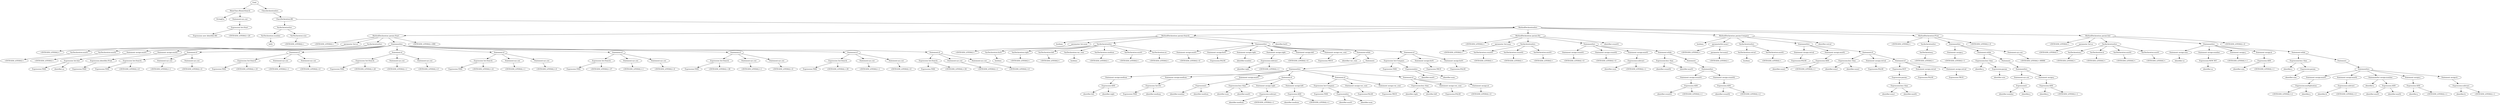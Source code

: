 digraph {
n0 [label="Goal:"];
n1 [label="MainClass:BinarySearch"];
n2 [label="String[]:a"];
n1 -> n2
n3 [label="Statement:sys.out"];
n4 [label="Expression list:Start"];
n5 [label="Expression new identifier:BS"];
n4 -> n5
n6 [label="<INTEGER_LITERAL>:20"];
n4 -> n6
n3 -> n4
n1 -> n3
n0 -> n1
n7 [label="Classdeclarationlist:"];
n8 [label="ClassDeclaration:BS"];
n9 [label="Vardeclarationlist:"];
n10 [label="VarDeclaration:number"];
n11 [label="Int[]:"];
n10 -> n11
n9 -> n10
n12 [label="VarDeclaration:size"];
n13 [label="<INTEGER_LITERAL>:"];
n12 -> n13
n9 -> n12
n8 -> n9
n14 [label="MethodDeclarationlist:"];
n15 [label="MethodDeclaration param:Start"];
n16 [label="<INTEGER_LITERAL>:"];
n15 -> n16
n17 [label="parameter list:sz"];
n18 [label="<INTEGER_LITERAL>:"];
n17 -> n18
n15 -> n17
n19 [label="Vardeclarationlist:"];
n20 [label="VarDeclaration:aux01"];
n21 [label="<INTEGER_LITERAL>:"];
n20 -> n21
n19 -> n20
n22 [label="VarDeclaration:aux02"];
n23 [label="<INTEGER_LITERAL>:"];
n22 -> n23
n19 -> n22
n15 -> n19
n24 [label="Statementlist:"];
n25 [label="Statement assign:aux01"];
n26 [label="Expression list:Init"];
n27 [label="Expression:THIS"];
n26 -> n27
n28 [label="identifier:sz"];
n26 -> n28
n25 -> n26
n24 -> n25
n29 [label="Statement assign:aux02"];
n30 [label="Expression.identifier:Print"];
n31 [label="Expression:THIS"];
n30 -> n31
n29 -> n30
n24 -> n29
n32 [label="Statement:if"];
n33 [label="Expression list:Search"];
n34 [label="Expression:THIS"];
n33 -> n34
n35 [label="<INTEGER_LITERAL>:8"];
n33 -> n35
n32 -> n33
n36 [label="Statement:sys.out"];
n37 [label="<INTEGER_LITERAL>:1"];
n36 -> n37
n32 -> n36
n38 [label="Statement:sys.out"];
n39 [label="<INTEGER_LITERAL>:0"];
n38 -> n39
n32 -> n38
n24 -> n32
n40 [label="Statement:if"];
n41 [label="Expression list:Search"];
n42 [label="Expression:THIS"];
n41 -> n42
n43 [label="<INTEGER_LITERAL>:19"];
n41 -> n43
n40 -> n41
n44 [label="Statement:sys.out"];
n45 [label="<INTEGER_LITERAL>:1"];
n44 -> n45
n40 -> n44
n46 [label="Statement:sys.out"];
n47 [label="<INTEGER_LITERAL>:0"];
n46 -> n47
n40 -> n46
n24 -> n40
n48 [label="Statement:if"];
n49 [label="Expression list:Search"];
n50 [label="Expression:THIS"];
n49 -> n50
n51 [label="<INTEGER_LITERAL>:20"];
n49 -> n51
n48 -> n49
n52 [label="Statement:sys.out"];
n53 [label="<INTEGER_LITERAL>:1"];
n52 -> n53
n48 -> n52
n54 [label="Statement:sys.out"];
n55 [label="<INTEGER_LITERAL>:0"];
n54 -> n55
n48 -> n54
n24 -> n48
n56 [label="Statement:if"];
n57 [label="Expression list:Search"];
n58 [label="Expression:THIS"];
n57 -> n58
n59 [label="<INTEGER_LITERAL>:21"];
n57 -> n59
n56 -> n57
n60 [label="Statement:sys.out"];
n61 [label="<INTEGER_LITERAL>:1"];
n60 -> n61
n56 -> n60
n62 [label="Statement:sys.out"];
n63 [label="<INTEGER_LITERAL>:0"];
n62 -> n63
n56 -> n62
n24 -> n56
n64 [label="Statement:if"];
n65 [label="Expression list:Search"];
n66 [label="Expression:THIS"];
n65 -> n66
n67 [label="<INTEGER_LITERAL>:37"];
n65 -> n67
n64 -> n65
n68 [label="Statement:sys.out"];
n69 [label="<INTEGER_LITERAL>:1"];
n68 -> n69
n64 -> n68
n70 [label="Statement:sys.out"];
n71 [label="<INTEGER_LITERAL>:0"];
n70 -> n71
n64 -> n70
n24 -> n64
n72 [label="Statement:if"];
n73 [label="Expression list:Search"];
n74 [label="Expression:THIS"];
n73 -> n74
n75 [label="<INTEGER_LITERAL>:38"];
n73 -> n75
n72 -> n73
n76 [label="Statement:sys.out"];
n77 [label="<INTEGER_LITERAL>:1"];
n76 -> n77
n72 -> n76
n78 [label="Statement:sys.out"];
n79 [label="<INTEGER_LITERAL>:0"];
n78 -> n79
n72 -> n78
n24 -> n72
n80 [label="Statement:if"];
n81 [label="Expression list:Search"];
n82 [label="Expression:THIS"];
n81 -> n82
n83 [label="<INTEGER_LITERAL>:39"];
n81 -> n83
n80 -> n81
n84 [label="Statement:sys.out"];
n85 [label="<INTEGER_LITERAL>:1"];
n84 -> n85
n80 -> n84
n86 [label="Statement:sys.out"];
n87 [label="<INTEGER_LITERAL>:0"];
n86 -> n87
n80 -> n86
n24 -> n80
n88 [label="Statement:if"];
n89 [label="Expression list:Search"];
n90 [label="Expression:THIS"];
n89 -> n90
n91 [label="<INTEGER_LITERAL>:50"];
n89 -> n91
n88 -> n89
n92 [label="Statement:sys.out"];
n93 [label="<INTEGER_LITERAL>:1"];
n92 -> n93
n88 -> n92
n94 [label="Statement:sys.out"];
n95 [label="<INTEGER_LITERAL>:0"];
n94 -> n95
n88 -> n94
n24 -> n88
n15 -> n24
n96 [label="<INTEGER_LITERAL>:999"];
n15 -> n96
n14 -> n15
n97 [label="MethodDeclaration param:Search"];
n98 [label="boolean:"];
n97 -> n98
n99 [label="parameter list:num"];
n100 [label="<INTEGER_LITERAL>:"];
n99 -> n100
n97 -> n99
n101 [label="Vardeclarationlist:"];
n102 [label="VarDeclaration:bs01"];
n103 [label="boolean:"];
n102 -> n103
n101 -> n102
n104 [label="VarDeclaration:right"];
n105 [label="<INTEGER_LITERAL>:"];
n104 -> n105
n101 -> n104
n106 [label="VarDeclaration:left"];
n107 [label="<INTEGER_LITERAL>:"];
n106 -> n107
n101 -> n106
n108 [label="VarDeclaration:var_cont"];
n109 [label="boolean:"];
n108 -> n109
n101 -> n108
n110 [label="VarDeclaration:medium"];
n111 [label="<INTEGER_LITERAL>:"];
n110 -> n111
n101 -> n110
n112 [label="VarDeclaration:aux01"];
n113 [label="<INTEGER_LITERAL>:"];
n112 -> n113
n101 -> n112
n114 [label="VarDeclaration:nt"];
n115 [label="<INTEGER_LITERAL>:"];
n114 -> n115
n101 -> n114
n97 -> n101
n116 [label="Statementlist:"];
n117 [label="Statement assign:aux01"];
n118 [label="<INTEGER_LITERAL>:0"];
n117 -> n118
n116 -> n117
n119 [label="Statement assign:bs01"];
n120 [label="Expression:FALSE"];
n119 -> n120
n116 -> n119
n121 [label="Statement assign:right"];
n122 [label="identifier:number"];
n121 -> n122
n116 -> n121
n123 [label="Statement assign:right"];
n124 [label="Expression:subtract"];
n125 [label="identifier:right"];
n124 -> n125
n126 [label="<INTEGER_LITERAL>:1"];
n124 -> n126
n123 -> n124
n116 -> n123
n127 [label="Statement assign:left"];
n128 [label="<INTEGER_LITERAL>:0"];
n127 -> n128
n116 -> n127
n129 [label="Statement assign:var_cont"];
n130 [label="Expression:TRUE"];
n129 -> n130
n116 -> n129
n131 [label="Statement:while"];
n132 [label="identifier:var_cont"];
n131 -> n132
n133 [label="Statement:"];
n134 [label="Statementlist:"];
n135 [label="Statement assign:medium"];
n136 [label="Expression:ADD"];
n137 [label="identifier:left"];
n136 -> n137
n138 [label="identifier:right"];
n136 -> n138
n135 -> n136
n134 -> n135
n139 [label="Statement assign:medium"];
n140 [label="Expression list:Div"];
n141 [label="Expression:THIS"];
n140 -> n141
n142 [label="identifier:medium"];
n140 -> n142
n139 -> n140
n134 -> n139
n143 [label="Statement assign:aux01"];
n144 [label="Expression():"];
n145 [label="identifier:number"];
n144 -> n145
n146 [label="identifier:medium"];
n144 -> n146
n143 -> n144
n134 -> n143
n147 [label="Statement:if"];
n148 [label="Expression:less than"];
n149 [label="identifier:num"];
n148 -> n149
n150 [label="identifier:aux01"];
n148 -> n150
n147 -> n148
n151 [label="Statement assign:right"];
n152 [label="Expression:subtract"];
n153 [label="identifier:medium"];
n152 -> n153
n154 [label="<INTEGER_LITERAL>:1"];
n152 -> n154
n151 -> n152
n147 -> n151
n155 [label="Statement assign:left"];
n156 [label="Expression:ADD"];
n157 [label="identifier:medium"];
n156 -> n157
n158 [label="<INTEGER_LITERAL>:1"];
n156 -> n158
n155 -> n156
n147 -> n155
n134 -> n147
n159 [label="Statement:if"];
n160 [label="Expression list:Compare"];
n161 [label="Expression:THIS"];
n160 -> n161
n162 [label="Expressionlist:"];
n163 [label="identifier:aux01"];
n162 -> n163
n164 [label="identifier:num"];
n162 -> n164
n160 -> n162
n159 -> n160
n165 [label="Statement assign:var_cont"];
n166 [label="Expression:FALSE"];
n165 -> n166
n159 -> n165
n167 [label="Statement assign:var_cont"];
n168 [label="Expression:TRUE"];
n167 -> n168
n159 -> n167
n134 -> n159
n169 [label="Statement:if"];
n170 [label="Expression:less than"];
n171 [label="identifier:right"];
n170 -> n171
n172 [label="identifier:left"];
n170 -> n172
n169 -> n170
n173 [label="Statement assign:var_cont"];
n174 [label="Expression:FALSE"];
n173 -> n174
n169 -> n173
n175 [label="Statement assign:nt"];
n176 [label="<INTEGER_LITERAL>:0"];
n175 -> n176
n169 -> n175
n134 -> n169
n133 -> n134
n131 -> n133
n116 -> n131
n177 [label="Statement:if"];
n178 [label="Expression list:Compare"];
n179 [label="Expression:THIS"];
n178 -> n179
n180 [label="Expressionlist:"];
n181 [label="identifier:aux01"];
n180 -> n181
n182 [label="identifier:num"];
n180 -> n182
n178 -> n180
n177 -> n178
n183 [label="Statement assign:bs01"];
n184 [label="Expression:TRUE"];
n183 -> n184
n177 -> n183
n185 [label="Statement assign:bs01"];
n186 [label="Expression:FALSE"];
n185 -> n186
n177 -> n185
n116 -> n177
n97 -> n116
n187 [label="identifier:bs01"];
n97 -> n187
n14 -> n97
n188 [label="MethodDeclaration param:Div"];
n189 [label="<INTEGER_LITERAL>:"];
n188 -> n189
n190 [label="parameter list:num"];
n191 [label="<INTEGER_LITERAL>:"];
n190 -> n191
n188 -> n190
n192 [label="Vardeclarationlist:"];
n193 [label="VarDeclaration:count01"];
n194 [label="<INTEGER_LITERAL>:"];
n193 -> n194
n192 -> n193
n195 [label="VarDeclaration:count02"];
n196 [label="<INTEGER_LITERAL>:"];
n195 -> n196
n192 -> n195
n197 [label="VarDeclaration:aux03"];
n198 [label="<INTEGER_LITERAL>:"];
n197 -> n198
n192 -> n197
n188 -> n192
n199 [label="Statementlist:"];
n200 [label="Statement assign:count01"];
n201 [label="<INTEGER_LITERAL>:0"];
n200 -> n201
n199 -> n200
n202 [label="Statement assign:count02"];
n203 [label="<INTEGER_LITERAL>:0"];
n202 -> n203
n199 -> n202
n204 [label="Statement assign:aux03"];
n205 [label="Expression:subtract"];
n206 [label="identifier:num"];
n205 -> n206
n207 [label="<INTEGER_LITERAL>:1"];
n205 -> n207
n204 -> n205
n199 -> n204
n208 [label="Statement:while"];
n209 [label="Expression:less than"];
n210 [label="identifier:count02"];
n209 -> n210
n211 [label="identifier:aux03"];
n209 -> n211
n208 -> n209
n212 [label="Statement:"];
n213 [label="Statementlist:"];
n214 [label="Statement assign:count01"];
n215 [label="Expression:ADD"];
n216 [label="identifier:count01"];
n215 -> n216
n217 [label="<INTEGER_LITERAL>:1"];
n215 -> n217
n214 -> n215
n213 -> n214
n218 [label="Statement assign:count02"];
n219 [label="Expression:ADD"];
n220 [label="identifier:count02"];
n219 -> n220
n221 [label="<INTEGER_LITERAL>:2"];
n219 -> n221
n218 -> n219
n213 -> n218
n212 -> n213
n208 -> n212
n199 -> n208
n188 -> n199
n222 [label="identifier:count01"];
n188 -> n222
n14 -> n188
n223 [label="MethodDeclaration param:Compare"];
n224 [label="boolean:"];
n223 -> n224
n225 [label="parameterlist:num1"];
n226 [label="<INTEGER_LITERAL>:"];
n225 -> n226
n227 [label="parameter list:num2"];
n228 [label="<INTEGER_LITERAL>:"];
n227 -> n228
n225 -> n227
n223 -> n225
n229 [label="Vardeclarationlist:"];
n230 [label="VarDeclaration:retval"];
n231 [label="boolean:"];
n230 -> n231
n229 -> n230
n232 [label="VarDeclaration:aux02"];
n233 [label="<INTEGER_LITERAL>:"];
n232 -> n233
n229 -> n232
n223 -> n229
n234 [label="Statementlist:"];
n235 [label="Statement assign:retval"];
n236 [label="Expression:FALSE"];
n235 -> n236
n234 -> n235
n237 [label="Statement assign:aux02"];
n238 [label="Expression:ADD"];
n239 [label="identifier:num2"];
n238 -> n239
n240 [label="<INTEGER_LITERAL>:1"];
n238 -> n240
n237 -> n238
n234 -> n237
n241 [label="Statement:if"];
n242 [label="Expression:less than"];
n243 [label="identifier:num1"];
n242 -> n243
n244 [label="identifier:num2"];
n242 -> n244
n241 -> n242
n245 [label="Statement assign:retval"];
n246 [label="Expression:FALSE"];
n245 -> n246
n241 -> n245
n247 [label="Statement:if"];
n248 [label="Expression:NOT"];
n249 [label="Expression:param"];
n250 [label="Expression:less than"];
n251 [label="identifier:num1"];
n250 -> n251
n252 [label="identifier:aux02"];
n250 -> n252
n249 -> n250
n248 -> n249
n247 -> n248
n253 [label="Statement assign:retval"];
n254 [label="Expression:FALSE"];
n253 -> n254
n247 -> n253
n255 [label="Statement assign:retval"];
n256 [label="Expression:TRUE"];
n255 -> n256
n247 -> n255
n241 -> n247
n234 -> n241
n223 -> n234
n257 [label="identifier:retval"];
n223 -> n257
n14 -> n223
n258 [label="MethodDeclaration:Print"];
n259 [label="<INTEGER_LITERAL>:"];
n258 -> n259
n260 [label="Vardeclarationlist:"];
n261 [label="VarDeclaration:j"];
n262 [label="<INTEGER_LITERAL>:"];
n261 -> n262
n260 -> n261
n258 -> n260
n263 [label="Statementlist:"];
n264 [label="Statement assign:j"];
n265 [label="<INTEGER_LITERAL>:1"];
n264 -> n265
n263 -> n264
n266 [label="Statement:while"];
n267 [label="Expression:less than"];
n268 [label="identifier:j"];
n267 -> n268
n269 [label="Expression:param"];
n270 [label="identifier:size"];
n269 -> n270
n267 -> n269
n266 -> n267
n271 [label="Statement:"];
n272 [label="Statementlist:"];
n273 [label="Statement:sys.out"];
n274 [label="Expression():"];
n275 [label="identifier:number"];
n274 -> n275
n276 [label="identifier:j"];
n274 -> n276
n273 -> n274
n272 -> n273
n277 [label="Statement assign:j"];
n278 [label="Expression:ADD"];
n279 [label="identifier:j"];
n278 -> n279
n280 [label="<INTEGER_LITERAL>:1"];
n278 -> n280
n277 -> n278
n272 -> n277
n271 -> n272
n266 -> n271
n263 -> n266
n281 [label="Statement:sys.out"];
n282 [label="<INTEGER_LITERAL>:99999"];
n281 -> n282
n263 -> n281
n258 -> n263
n283 [label="<INTEGER_LITERAL>:0"];
n258 -> n283
n14 -> n258
n284 [label="MethodDeclaration param:Init"];
n285 [label="<INTEGER_LITERAL>:"];
n284 -> n285
n286 [label="parameter list:sz"];
n287 [label="<INTEGER_LITERAL>:"];
n286 -> n287
n284 -> n286
n288 [label="Vardeclarationlist:"];
n289 [label="VarDeclaration:j"];
n290 [label="<INTEGER_LITERAL>:"];
n289 -> n290
n288 -> n289
n291 [label="VarDeclaration:k"];
n292 [label="<INTEGER_LITERAL>:"];
n291 -> n292
n288 -> n291
n293 [label="VarDeclaration:aux02"];
n294 [label="<INTEGER_LITERAL>:"];
n293 -> n294
n288 -> n293
n295 [label="VarDeclaration:aux01"];
n296 [label="<INTEGER_LITERAL>:"];
n295 -> n296
n288 -> n295
n284 -> n288
n297 [label="Statementlist:"];
n298 [label="Statement assign:size"];
n299 [label="identifier:sz"];
n298 -> n299
n297 -> n298
n300 [label="Statement assign:number"];
n301 [label="Expression:NEW INT"];
n302 [label="identifier:sz"];
n301 -> n302
n300 -> n301
n297 -> n300
n303 [label="Statement assign:j"];
n304 [label="<INTEGER_LITERAL>:1"];
n303 -> n304
n297 -> n303
n305 [label="Statement assign:k"];
n306 [label="Expression:ADD"];
n307 [label="identifier:size"];
n306 -> n307
n308 [label="<INTEGER_LITERAL>:1"];
n306 -> n308
n305 -> n306
n297 -> n305
n309 [label="Statement:while"];
n310 [label="Expression:less than"];
n311 [label="identifier:j"];
n310 -> n311
n312 [label="Expression:param"];
n313 [label="identifier:size"];
n312 -> n313
n310 -> n312
n309 -> n310
n314 [label="Statement:"];
n315 [label="Statementlist:"];
n316 [label="Statement assign:aux01"];
n317 [label="Expression:multiplication"];
n318 [label="<INTEGER_LITERAL>:2"];
n317 -> n318
n319 [label="identifier:j"];
n317 -> n319
n316 -> n317
n315 -> n316
n320 [label="Statement assign:aux02"];
n321 [label="Expression:subtract"];
n322 [label="identifier:k"];
n321 -> n322
n323 [label="<INTEGER_LITERAL>:3"];
n321 -> n323
n320 -> n321
n315 -> n320
n324 [label="Statementlist assign:number"];
n325 [label="identifier:j"];
n324 -> n325
n326 [label="Expression:ADD"];
n327 [label="identifier:aux01"];
n326 -> n327
n328 [label="identifier:aux02"];
n326 -> n328
n324 -> n326
n315 -> n324
n329 [label="Statement assign:j"];
n330 [label="Expression:ADD"];
n331 [label="identifier:j"];
n330 -> n331
n332 [label="<INTEGER_LITERAL>:1"];
n330 -> n332
n329 -> n330
n315 -> n329
n333 [label="Statement assign:k"];
n334 [label="Expression:subtract"];
n335 [label="identifier:k"];
n334 -> n335
n336 [label="<INTEGER_LITERAL>:1"];
n334 -> n336
n333 -> n334
n315 -> n333
n314 -> n315
n309 -> n314
n297 -> n309
n284 -> n297
n337 [label="<INTEGER_LITERAL>:0"];
n284 -> n337
n14 -> n284
n8 -> n14
n7 -> n8
n0 -> n7
}
